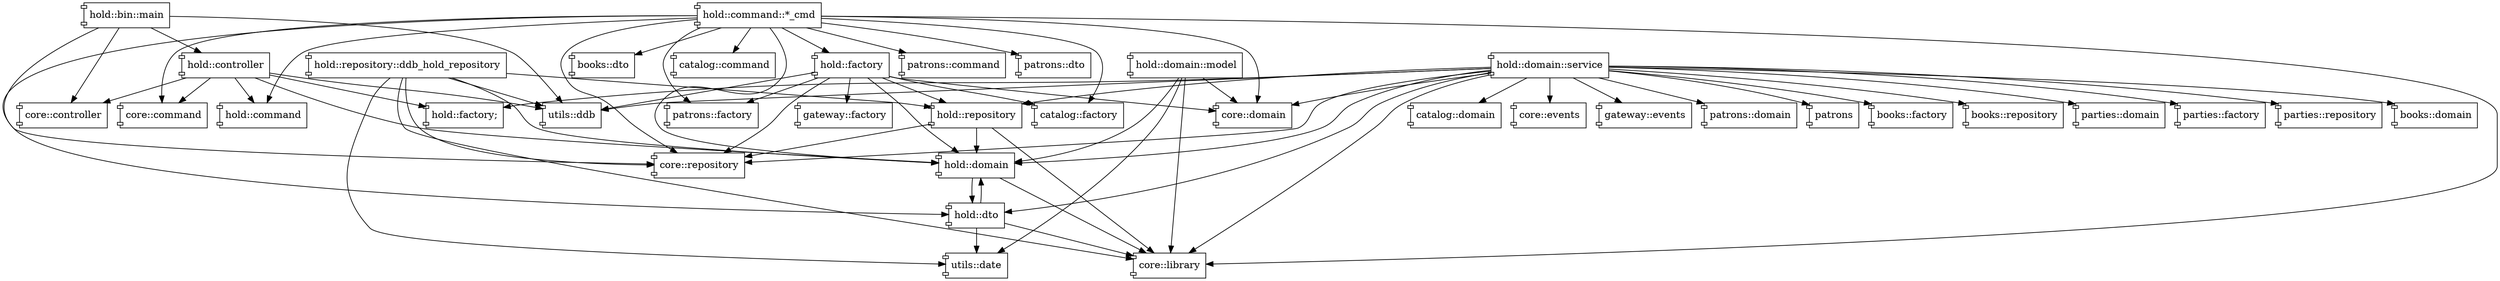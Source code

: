 digraph {
  node [shape=component];
  "hold::factory" -> "catalog::factory";
  "hold::factory" -> "core::domain";
  "hold::factory" -> "hold::domain";
  "hold::factory" -> "hold::repository";
  "hold::factory" -> "core::repository";
  "hold::factory" -> "gateway::factory";
  "hold::factory" -> "patrons::factory";
  "hold::factory" -> "utils::ddb";
  "hold::controller" -> "core::command";
  "hold::controller" -> "core::controller";
  "hold::controller" -> "hold::command";
  "hold::controller" -> "hold::domain";
  "hold::controller" -> "hold::factory;";
  "hold::controller" -> "utils::ddb";
  "hold::domain" -> "core::library";
  "hold::domain" -> "hold::dto";
  "hold::repository" -> "hold::domain";
  "hold::repository" -> "core::library";
  "hold::repository" -> "core::repository";
  "hold::dto" -> "core::library";
  "hold::dto" -> "utils::date";
  "hold::dto" -> "hold::domain";
  "hold::repository::ddb_hold_repository" -> "hold::domain";
  "hold::repository::ddb_hold_repository" -> "core::library";
  "hold::repository::ddb_hold_repository" -> "core::repository";
  "hold::repository::ddb_hold_repository" -> "hold::repository";
  "hold::repository::ddb_hold_repository" -> "utils::ddb";
  "hold::repository::ddb_hold_repository" -> "utils::date";
  "hold::bin::main" -> "utils::ddb";
  "hold::bin::main" -> "core::controller";
  "hold::bin::main" -> "core::repository";
  "hold::bin::main" -> "hold::controller";
  "hold::command::*_cmd" -> "core::command";
  "hold::command::*_cmd" -> "hold::domain";
  "hold::command::*_cmd" -> "hold::dto";
  "hold::command::*_cmd" -> "books::dto";
  "hold::command::*_cmd" -> "catalog::command";
  "hold::command::*_cmd" -> "catalog::factory";
  "hold::command::*_cmd" -> "core::library";
  "hold::command::*_cmd" -> "core::domain";
  "hold::command::*_cmd" -> "core::repository";
  "hold::command::*_cmd" -> "hold::command";
  "hold::command::*_cmd" -> "hold::factory";
  "hold::command::*_cmd" -> "patrons::command";
  "hold::command::*_cmd" -> "patrons::dto";
  "hold::command::*_cmd" -> "patrons::factory";
  "hold::domain::service" -> "books::domain";
  "hold::domain::service" -> "catalog::domain";
  "hold::domain::service" -> "core::domain";
  "hold::domain::service" -> "core::events";
  "hold::domain::service" -> "core::library";
  "hold::domain::service" -> "gateway::events";
  "hold::domain::service" -> "hold::domain";
  "hold::domain::service" -> "hold::dto";
  "hold::domain::service" -> "hold::repository";
  "hold::domain::service" -> "patrons::domain";
  "hold::domain::service" -> "patrons";
  "hold::domain::service" -> "books::factory";
  "hold::domain::service" -> "books::repository";
  "hold::domain::service" -> "core::repository";
  "hold::domain::service" -> "hold::factory;";
  "hold::domain::service" -> "parties::domain";
  "hold::domain::service" -> "parties::factory";
  "hold::domain::service" -> "parties::repository";
  "hold::domain::service" -> "utils::ddb";
  "hold::domain::model" -> "core::domain";
  "hold::domain::model" -> "core::library";
  "hold::domain::model" -> "utils::date";
  "hold::domain::model" -> "hold::domain";
}
